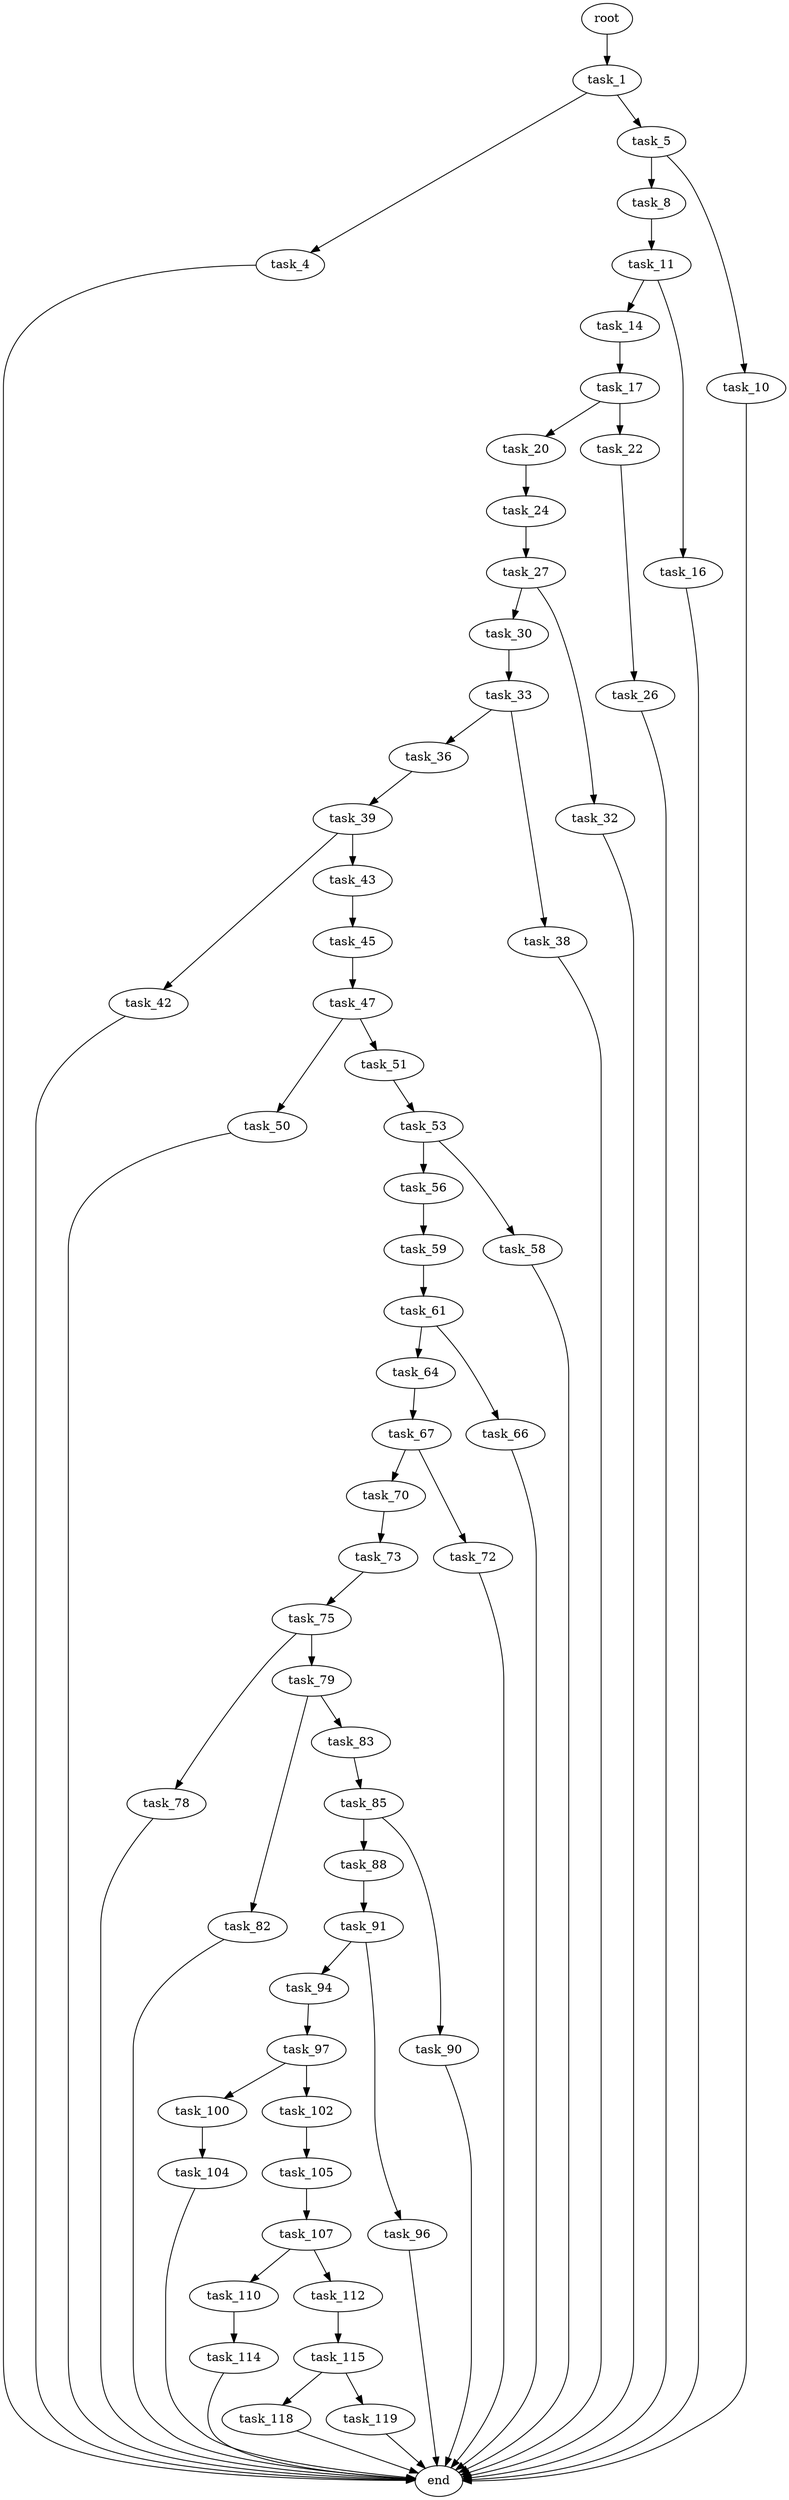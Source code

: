 digraph G {
  root [size="0.000000"];
  task_1 [size="549755813888.000000"];
  task_4 [size="549755813888.000000"];
  task_5 [size="132342466925.000000"];
  task_8 [size="134217728000.000000"];
  task_10 [size="28991029248.000000"];
  task_11 [size="368293445632.000000"];
  task_14 [size="782757789696.000000"];
  task_16 [size="4173508313.000000"];
  task_17 [size="134217728000.000000"];
  task_20 [size="5913488953.000000"];
  task_22 [size="98786958157.000000"];
  task_24 [size="33695914302.000000"];
  task_26 [size="359816756157.000000"];
  task_27 [size="1246623563578.000000"];
  task_30 [size="545562505231.000000"];
  task_32 [size="204360614659.000000"];
  task_33 [size="421557457373.000000"];
  task_36 [size="549755813888.000000"];
  task_38 [size="21491030502.000000"];
  task_39 [size="783935582.000000"];
  task_42 [size="43348286481.000000"];
  task_43 [size="68719476736.000000"];
  task_45 [size="9801709316.000000"];
  task_47 [size="226957542759.000000"];
  task_50 [size="549755813888.000000"];
  task_51 [size="123917300949.000000"];
  task_53 [size="157205162765.000000"];
  task_56 [size="9134393942.000000"];
  task_58 [size="142609931635.000000"];
  task_59 [size="23204861416.000000"];
  task_61 [size="802849080372.000000"];
  task_64 [size="549755813888.000000"];
  task_66 [size="6013844549.000000"];
  task_67 [size="134217728000.000000"];
  task_70 [size="36794114214.000000"];
  task_72 [size="225738388236.000000"];
  task_73 [size="1073741824000.000000"];
  task_75 [size="1073741824000.000000"];
  task_78 [size="231928233984.000000"];
  task_79 [size="765131444911.000000"];
  task_82 [size="1073741824000.000000"];
  task_83 [size="68719476736.000000"];
  task_85 [size="6890381895.000000"];
  task_88 [size="97062530455.000000"];
  task_90 [size="1073741824000.000000"];
  task_91 [size="4618161062.000000"];
  task_94 [size="93178266497.000000"];
  task_96 [size="72088385295.000000"];
  task_97 [size="53695305554.000000"];
  task_100 [size="209049747467.000000"];
  task_102 [size="469849220277.000000"];
  task_104 [size="103344578014.000000"];
  task_105 [size="368293445632.000000"];
  task_107 [size="539242563570.000000"];
  task_110 [size="12106512105.000000"];
  task_112 [size="2790830506.000000"];
  task_114 [size="154803284903.000000"];
  task_115 [size="47972818644.000000"];
  task_118 [size="205839882863.000000"];
  task_119 [size="66551335821.000000"];
  end [size="0.000000"];

  root -> task_1 [size="1.000000"];
  task_1 -> task_4 [size="536870912.000000"];
  task_1 -> task_5 [size="536870912.000000"];
  task_4 -> end [size="1.000000"];
  task_5 -> task_8 [size="411041792.000000"];
  task_5 -> task_10 [size="411041792.000000"];
  task_8 -> task_11 [size="209715200.000000"];
  task_10 -> end [size="1.000000"];
  task_11 -> task_14 [size="411041792.000000"];
  task_11 -> task_16 [size="411041792.000000"];
  task_14 -> task_17 [size="679477248.000000"];
  task_16 -> end [size="1.000000"];
  task_17 -> task_20 [size="209715200.000000"];
  task_17 -> task_22 [size="209715200.000000"];
  task_20 -> task_24 [size="209715200.000000"];
  task_22 -> task_26 [size="75497472.000000"];
  task_24 -> task_27 [size="75497472.000000"];
  task_26 -> end [size="1.000000"];
  task_27 -> task_30 [size="838860800.000000"];
  task_27 -> task_32 [size="838860800.000000"];
  task_30 -> task_33 [size="838860800.000000"];
  task_32 -> end [size="1.000000"];
  task_33 -> task_36 [size="838860800.000000"];
  task_33 -> task_38 [size="838860800.000000"];
  task_36 -> task_39 [size="536870912.000000"];
  task_38 -> end [size="1.000000"];
  task_39 -> task_42 [size="33554432.000000"];
  task_39 -> task_43 [size="33554432.000000"];
  task_42 -> end [size="1.000000"];
  task_43 -> task_45 [size="134217728.000000"];
  task_45 -> task_47 [size="209715200.000000"];
  task_47 -> task_50 [size="301989888.000000"];
  task_47 -> task_51 [size="301989888.000000"];
  task_50 -> end [size="1.000000"];
  task_51 -> task_53 [size="411041792.000000"];
  task_53 -> task_56 [size="536870912.000000"];
  task_53 -> task_58 [size="536870912.000000"];
  task_56 -> task_59 [size="679477248.000000"];
  task_58 -> end [size="1.000000"];
  task_59 -> task_61 [size="33554432.000000"];
  task_61 -> task_64 [size="536870912.000000"];
  task_61 -> task_66 [size="536870912.000000"];
  task_64 -> task_67 [size="536870912.000000"];
  task_66 -> end [size="1.000000"];
  task_67 -> task_70 [size="209715200.000000"];
  task_67 -> task_72 [size="209715200.000000"];
  task_70 -> task_73 [size="679477248.000000"];
  task_72 -> end [size="1.000000"];
  task_73 -> task_75 [size="838860800.000000"];
  task_75 -> task_78 [size="838860800.000000"];
  task_75 -> task_79 [size="838860800.000000"];
  task_78 -> end [size="1.000000"];
  task_79 -> task_82 [size="536870912.000000"];
  task_79 -> task_83 [size="536870912.000000"];
  task_82 -> end [size="1.000000"];
  task_83 -> task_85 [size="134217728.000000"];
  task_85 -> task_88 [size="679477248.000000"];
  task_85 -> task_90 [size="679477248.000000"];
  task_88 -> task_91 [size="134217728.000000"];
  task_90 -> end [size="1.000000"];
  task_91 -> task_94 [size="75497472.000000"];
  task_91 -> task_96 [size="75497472.000000"];
  task_94 -> task_97 [size="134217728.000000"];
  task_96 -> end [size="1.000000"];
  task_97 -> task_100 [size="75497472.000000"];
  task_97 -> task_102 [size="75497472.000000"];
  task_100 -> task_104 [size="209715200.000000"];
  task_102 -> task_105 [size="536870912.000000"];
  task_104 -> end [size="1.000000"];
  task_105 -> task_107 [size="411041792.000000"];
  task_107 -> task_110 [size="411041792.000000"];
  task_107 -> task_112 [size="411041792.000000"];
  task_110 -> task_114 [size="838860800.000000"];
  task_112 -> task_115 [size="75497472.000000"];
  task_114 -> end [size="1.000000"];
  task_115 -> task_118 [size="838860800.000000"];
  task_115 -> task_119 [size="838860800.000000"];
  task_118 -> end [size="1.000000"];
  task_119 -> end [size="1.000000"];
}
